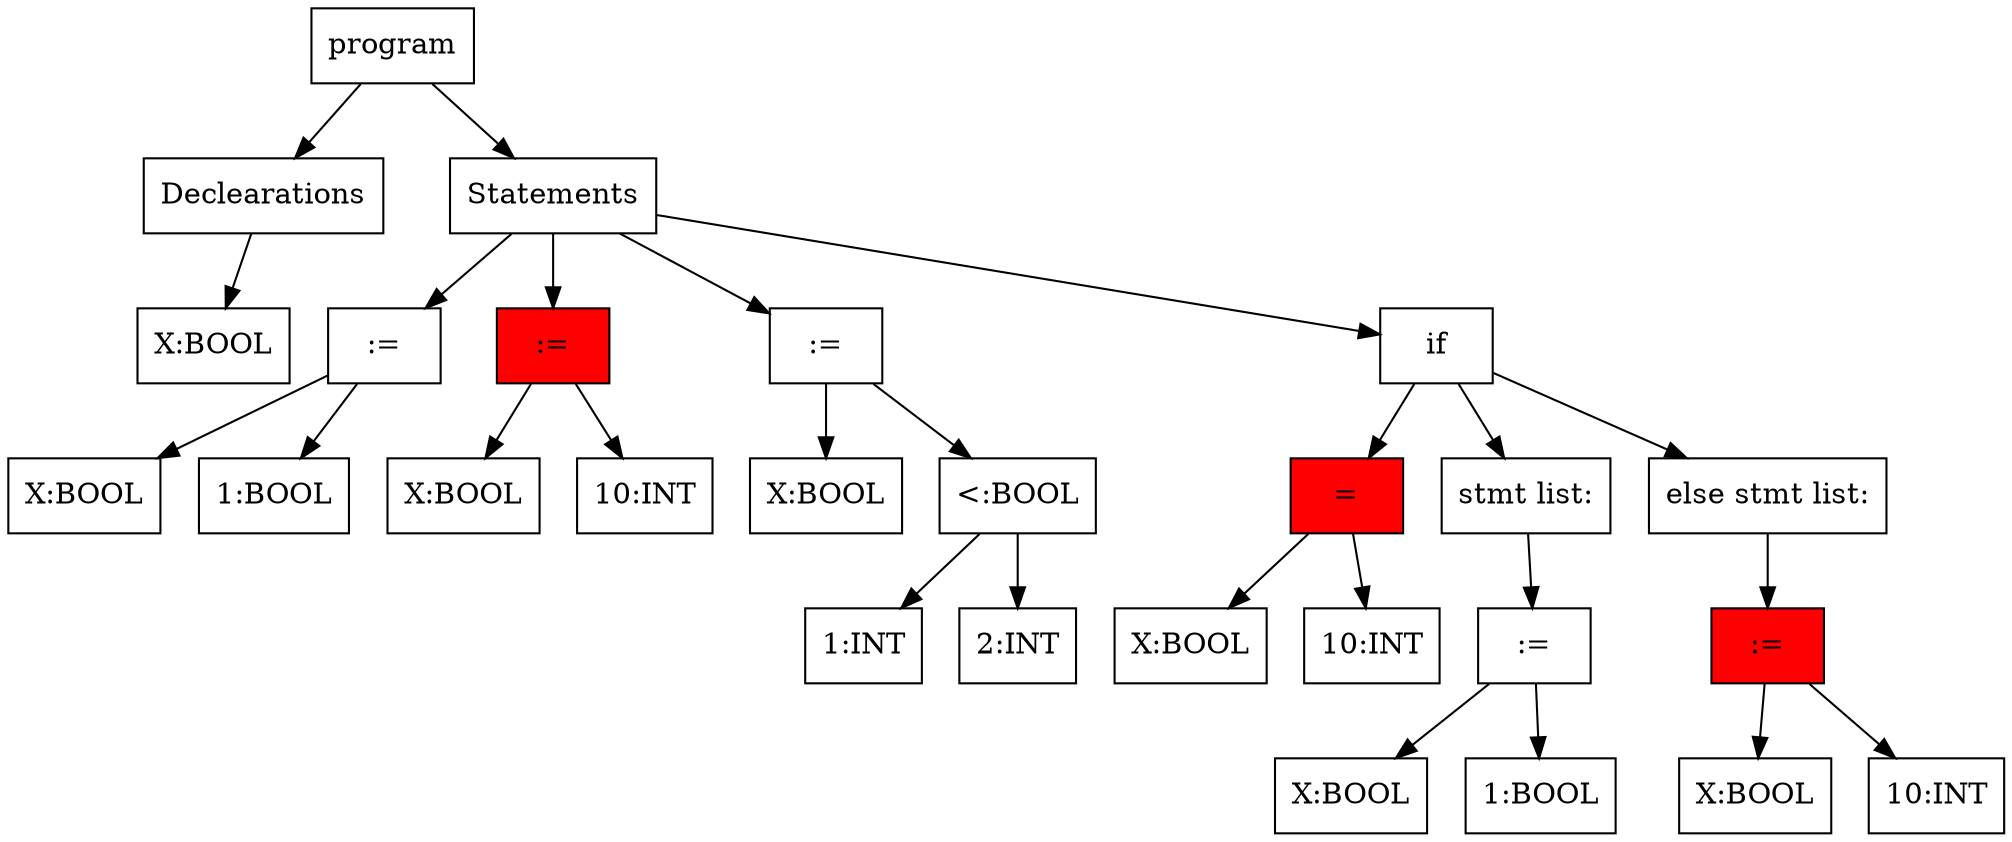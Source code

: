 digraph tl12Ast {
ordering=out;
node [shape = box, style = filled, fillcolor="white"]
n0[label="program"]
n1[label="Declearations"]
n0 -> n1
n3[label="X:BOOL"]
n1 -> n3
n2[label="Statements"]
n0 -> n2
n4[label=":="]
n2 -> n4
n5[label="X:BOOL"]
n4 -> n5
n6[label="1:BOOL"]
n4 -> n6
n7[label=":=",fillcolor="red"]
n2 -> n7
n8[label="X:BOOL"]
n7 -> n8
n9[label="10:INT"]
n7 -> n9
n10[label=":="]
n2 -> n10
n11[label="X:BOOL"]
n10 -> n11
n12[label="<:BOOL"]
n10 -> n12
n13[label="1:INT"]
n12 -> n13
n14[label="2:INT"]
n12 -> n14
n15[label="if"]
n2 -> n15
n16[label="=",fillcolor="red"]
n15 -> n16
n17[label="X:BOOL"]
n16 -> n17
n18[label="10:INT"]
n16 -> n18
n19[label="stmt list:"]
n15 -> n19
n20[label=":="]
n19 -> n20
n21[label="X:BOOL"]
n20 -> n21
n22[label="1:BOOL"]
n20 -> n22
n23[label="else stmt list:"]
n15 -> n23
n24[label=":=",fillcolor="red"]
n23 -> n24
n25[label="X:BOOL"]
n24 -> n25
n26[label="10:INT"]
n24 -> n26

}
